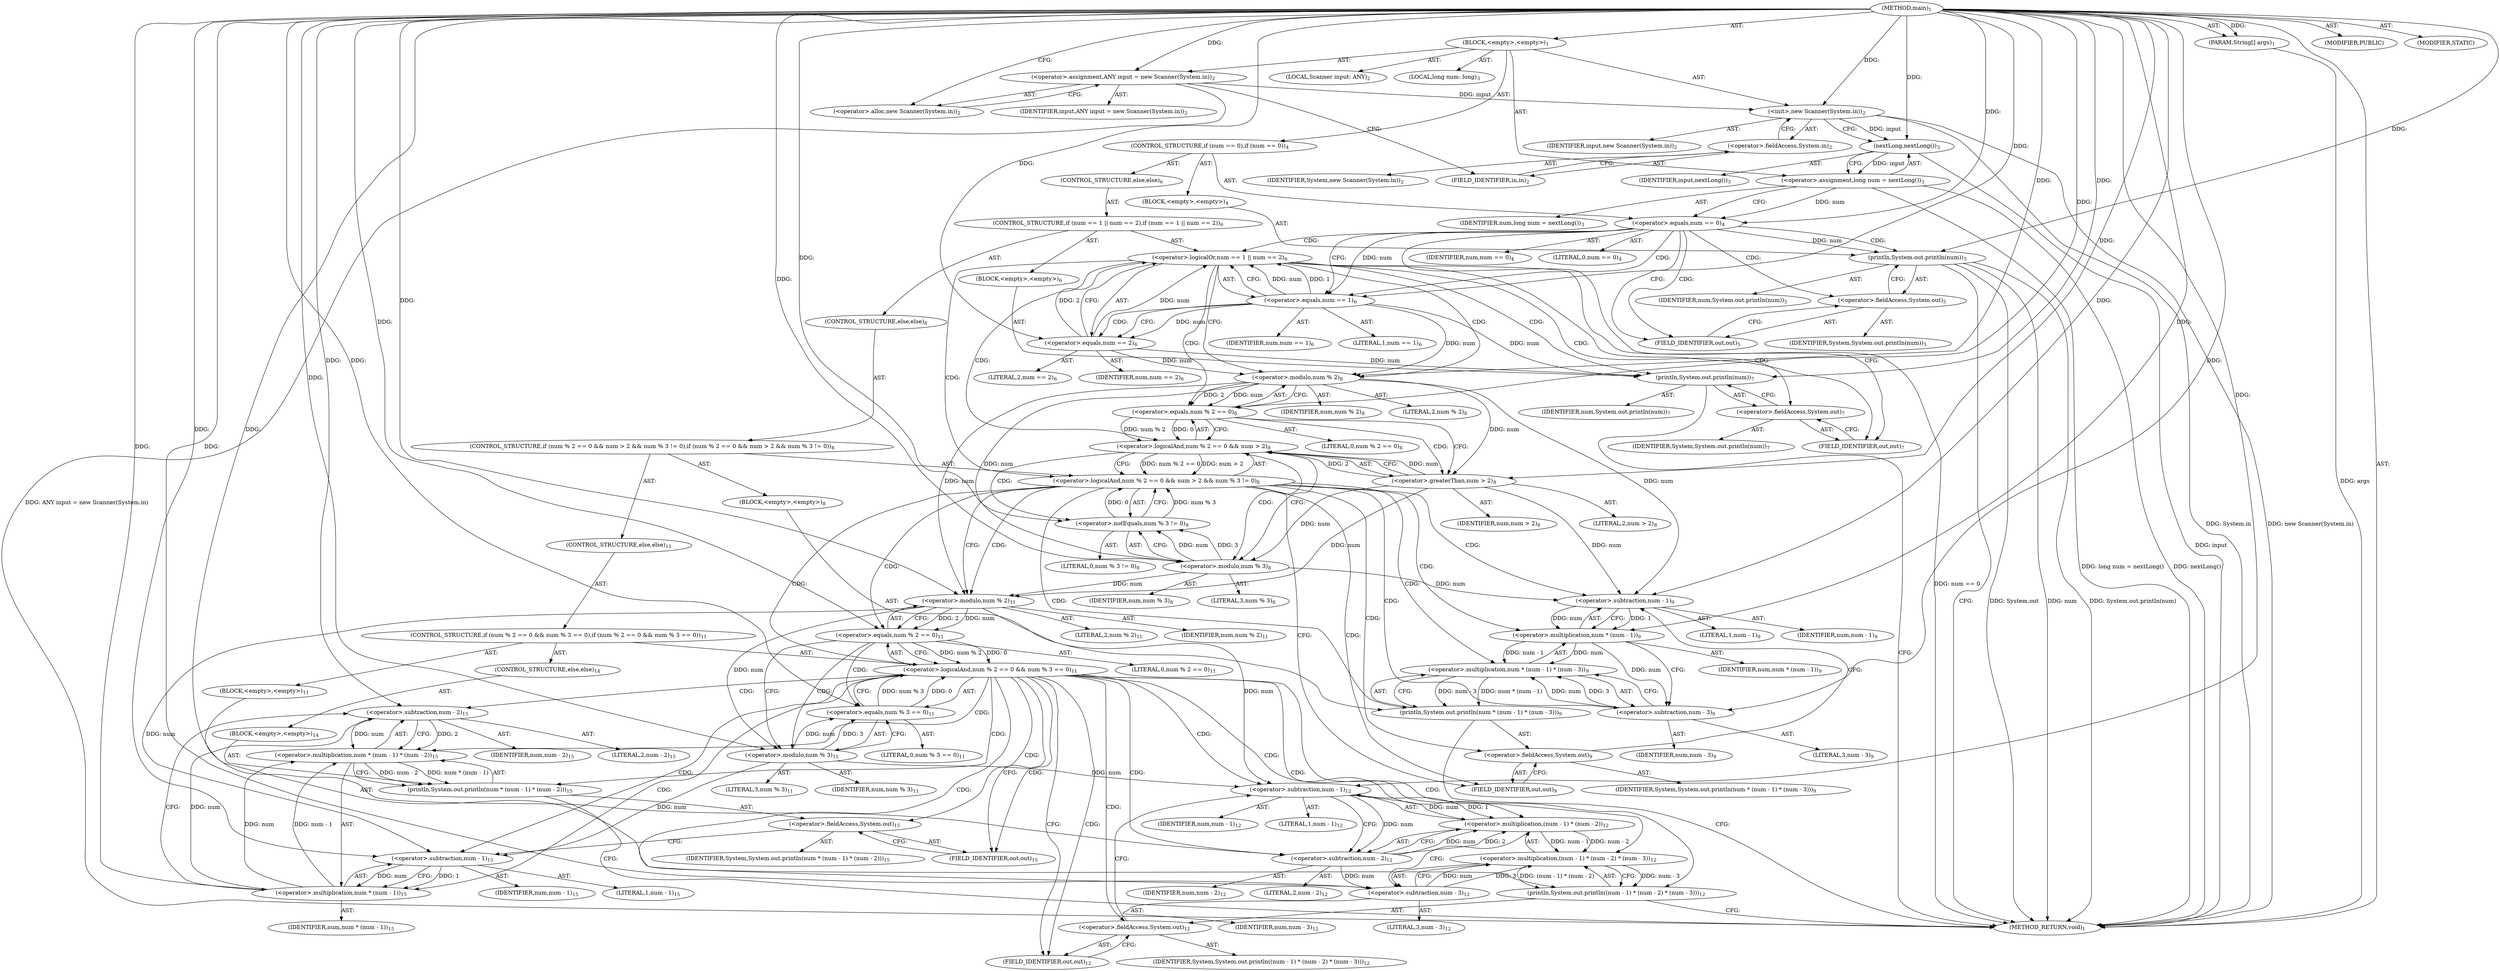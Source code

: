 digraph "main" {  
"19" [label = <(METHOD,main)<SUB>1</SUB>> ]
"20" [label = <(PARAM,String[] args)<SUB>1</SUB>> ]
"21" [label = <(BLOCK,&lt;empty&gt;,&lt;empty&gt;)<SUB>1</SUB>> ]
"4" [label = <(LOCAL,Scanner input: ANY)<SUB>2</SUB>> ]
"22" [label = <(&lt;operator&gt;.assignment,ANY input = new Scanner(System.in))<SUB>2</SUB>> ]
"23" [label = <(IDENTIFIER,input,ANY input = new Scanner(System.in))<SUB>2</SUB>> ]
"24" [label = <(&lt;operator&gt;.alloc,new Scanner(System.in))<SUB>2</SUB>> ]
"25" [label = <(&lt;init&gt;,new Scanner(System.in))<SUB>2</SUB>> ]
"3" [label = <(IDENTIFIER,input,new Scanner(System.in))<SUB>2</SUB>> ]
"26" [label = <(&lt;operator&gt;.fieldAccess,System.in)<SUB>2</SUB>> ]
"27" [label = <(IDENTIFIER,System,new Scanner(System.in))<SUB>2</SUB>> ]
"28" [label = <(FIELD_IDENTIFIER,in,in)<SUB>2</SUB>> ]
"29" [label = <(LOCAL,long num: long)<SUB>3</SUB>> ]
"30" [label = <(&lt;operator&gt;.assignment,long num = nextLong())<SUB>3</SUB>> ]
"31" [label = <(IDENTIFIER,num,long num = nextLong())<SUB>3</SUB>> ]
"32" [label = <(nextLong,nextLong())<SUB>3</SUB>> ]
"33" [label = <(IDENTIFIER,input,nextLong())<SUB>3</SUB>> ]
"34" [label = <(CONTROL_STRUCTURE,if (num == 0),if (num == 0))<SUB>4</SUB>> ]
"35" [label = <(&lt;operator&gt;.equals,num == 0)<SUB>4</SUB>> ]
"36" [label = <(IDENTIFIER,num,num == 0)<SUB>4</SUB>> ]
"37" [label = <(LITERAL,0,num == 0)<SUB>4</SUB>> ]
"38" [label = <(BLOCK,&lt;empty&gt;,&lt;empty&gt;)<SUB>4</SUB>> ]
"39" [label = <(println,System.out.println(num))<SUB>5</SUB>> ]
"40" [label = <(&lt;operator&gt;.fieldAccess,System.out)<SUB>5</SUB>> ]
"41" [label = <(IDENTIFIER,System,System.out.println(num))<SUB>5</SUB>> ]
"42" [label = <(FIELD_IDENTIFIER,out,out)<SUB>5</SUB>> ]
"43" [label = <(IDENTIFIER,num,System.out.println(num))<SUB>5</SUB>> ]
"44" [label = <(CONTROL_STRUCTURE,else,else)<SUB>6</SUB>> ]
"45" [label = <(CONTROL_STRUCTURE,if (num == 1 || num == 2),if (num == 1 || num == 2))<SUB>6</SUB>> ]
"46" [label = <(&lt;operator&gt;.logicalOr,num == 1 || num == 2)<SUB>6</SUB>> ]
"47" [label = <(&lt;operator&gt;.equals,num == 1)<SUB>6</SUB>> ]
"48" [label = <(IDENTIFIER,num,num == 1)<SUB>6</SUB>> ]
"49" [label = <(LITERAL,1,num == 1)<SUB>6</SUB>> ]
"50" [label = <(&lt;operator&gt;.equals,num == 2)<SUB>6</SUB>> ]
"51" [label = <(IDENTIFIER,num,num == 2)<SUB>6</SUB>> ]
"52" [label = <(LITERAL,2,num == 2)<SUB>6</SUB>> ]
"53" [label = <(BLOCK,&lt;empty&gt;,&lt;empty&gt;)<SUB>6</SUB>> ]
"54" [label = <(println,System.out.println(num))<SUB>7</SUB>> ]
"55" [label = <(&lt;operator&gt;.fieldAccess,System.out)<SUB>7</SUB>> ]
"56" [label = <(IDENTIFIER,System,System.out.println(num))<SUB>7</SUB>> ]
"57" [label = <(FIELD_IDENTIFIER,out,out)<SUB>7</SUB>> ]
"58" [label = <(IDENTIFIER,num,System.out.println(num))<SUB>7</SUB>> ]
"59" [label = <(CONTROL_STRUCTURE,else,else)<SUB>8</SUB>> ]
"60" [label = <(CONTROL_STRUCTURE,if (num % 2 == 0 &amp;&amp; num &gt; 2 &amp;&amp; num % 3 != 0),if (num % 2 == 0 &amp;&amp; num &gt; 2 &amp;&amp; num % 3 != 0))<SUB>8</SUB>> ]
"61" [label = <(&lt;operator&gt;.logicalAnd,num % 2 == 0 &amp;&amp; num &gt; 2 &amp;&amp; num % 3 != 0)<SUB>8</SUB>> ]
"62" [label = <(&lt;operator&gt;.logicalAnd,num % 2 == 0 &amp;&amp; num &gt; 2)<SUB>8</SUB>> ]
"63" [label = <(&lt;operator&gt;.equals,num % 2 == 0)<SUB>8</SUB>> ]
"64" [label = <(&lt;operator&gt;.modulo,num % 2)<SUB>8</SUB>> ]
"65" [label = <(IDENTIFIER,num,num % 2)<SUB>8</SUB>> ]
"66" [label = <(LITERAL,2,num % 2)<SUB>8</SUB>> ]
"67" [label = <(LITERAL,0,num % 2 == 0)<SUB>8</SUB>> ]
"68" [label = <(&lt;operator&gt;.greaterThan,num &gt; 2)<SUB>8</SUB>> ]
"69" [label = <(IDENTIFIER,num,num &gt; 2)<SUB>8</SUB>> ]
"70" [label = <(LITERAL,2,num &gt; 2)<SUB>8</SUB>> ]
"71" [label = <(&lt;operator&gt;.notEquals,num % 3 != 0)<SUB>8</SUB>> ]
"72" [label = <(&lt;operator&gt;.modulo,num % 3)<SUB>8</SUB>> ]
"73" [label = <(IDENTIFIER,num,num % 3)<SUB>8</SUB>> ]
"74" [label = <(LITERAL,3,num % 3)<SUB>8</SUB>> ]
"75" [label = <(LITERAL,0,num % 3 != 0)<SUB>8</SUB>> ]
"76" [label = <(BLOCK,&lt;empty&gt;,&lt;empty&gt;)<SUB>8</SUB>> ]
"77" [label = <(println,System.out.println(num * (num - 1) * (num - 3)))<SUB>9</SUB>> ]
"78" [label = <(&lt;operator&gt;.fieldAccess,System.out)<SUB>9</SUB>> ]
"79" [label = <(IDENTIFIER,System,System.out.println(num * (num - 1) * (num - 3)))<SUB>9</SUB>> ]
"80" [label = <(FIELD_IDENTIFIER,out,out)<SUB>9</SUB>> ]
"81" [label = <(&lt;operator&gt;.multiplication,num * (num - 1) * (num - 3))<SUB>9</SUB>> ]
"82" [label = <(&lt;operator&gt;.multiplication,num * (num - 1))<SUB>9</SUB>> ]
"83" [label = <(IDENTIFIER,num,num * (num - 1))<SUB>9</SUB>> ]
"84" [label = <(&lt;operator&gt;.subtraction,num - 1)<SUB>9</SUB>> ]
"85" [label = <(IDENTIFIER,num,num - 1)<SUB>9</SUB>> ]
"86" [label = <(LITERAL,1,num - 1)<SUB>9</SUB>> ]
"87" [label = <(&lt;operator&gt;.subtraction,num - 3)<SUB>9</SUB>> ]
"88" [label = <(IDENTIFIER,num,num - 3)<SUB>9</SUB>> ]
"89" [label = <(LITERAL,3,num - 3)<SUB>9</SUB>> ]
"90" [label = <(CONTROL_STRUCTURE,else,else)<SUB>11</SUB>> ]
"91" [label = <(CONTROL_STRUCTURE,if (num % 2 == 0 &amp;&amp; num % 3 == 0),if (num % 2 == 0 &amp;&amp; num % 3 == 0))<SUB>11</SUB>> ]
"92" [label = <(&lt;operator&gt;.logicalAnd,num % 2 == 0 &amp;&amp; num % 3 == 0)<SUB>11</SUB>> ]
"93" [label = <(&lt;operator&gt;.equals,num % 2 == 0)<SUB>11</SUB>> ]
"94" [label = <(&lt;operator&gt;.modulo,num % 2)<SUB>11</SUB>> ]
"95" [label = <(IDENTIFIER,num,num % 2)<SUB>11</SUB>> ]
"96" [label = <(LITERAL,2,num % 2)<SUB>11</SUB>> ]
"97" [label = <(LITERAL,0,num % 2 == 0)<SUB>11</SUB>> ]
"98" [label = <(&lt;operator&gt;.equals,num % 3 == 0)<SUB>11</SUB>> ]
"99" [label = <(&lt;operator&gt;.modulo,num % 3)<SUB>11</SUB>> ]
"100" [label = <(IDENTIFIER,num,num % 3)<SUB>11</SUB>> ]
"101" [label = <(LITERAL,3,num % 3)<SUB>11</SUB>> ]
"102" [label = <(LITERAL,0,num % 3 == 0)<SUB>11</SUB>> ]
"103" [label = <(BLOCK,&lt;empty&gt;,&lt;empty&gt;)<SUB>11</SUB>> ]
"104" [label = <(println,System.out.println((num - 1) * (num - 2) * (num - 3)))<SUB>12</SUB>> ]
"105" [label = <(&lt;operator&gt;.fieldAccess,System.out)<SUB>12</SUB>> ]
"106" [label = <(IDENTIFIER,System,System.out.println((num - 1) * (num - 2) * (num - 3)))<SUB>12</SUB>> ]
"107" [label = <(FIELD_IDENTIFIER,out,out)<SUB>12</SUB>> ]
"108" [label = <(&lt;operator&gt;.multiplication,(num - 1) * (num - 2) * (num - 3))<SUB>12</SUB>> ]
"109" [label = <(&lt;operator&gt;.multiplication,(num - 1) * (num - 2))<SUB>12</SUB>> ]
"110" [label = <(&lt;operator&gt;.subtraction,num - 1)<SUB>12</SUB>> ]
"111" [label = <(IDENTIFIER,num,num - 1)<SUB>12</SUB>> ]
"112" [label = <(LITERAL,1,num - 1)<SUB>12</SUB>> ]
"113" [label = <(&lt;operator&gt;.subtraction,num - 2)<SUB>12</SUB>> ]
"114" [label = <(IDENTIFIER,num,num - 2)<SUB>12</SUB>> ]
"115" [label = <(LITERAL,2,num - 2)<SUB>12</SUB>> ]
"116" [label = <(&lt;operator&gt;.subtraction,num - 3)<SUB>12</SUB>> ]
"117" [label = <(IDENTIFIER,num,num - 3)<SUB>12</SUB>> ]
"118" [label = <(LITERAL,3,num - 3)<SUB>12</SUB>> ]
"119" [label = <(CONTROL_STRUCTURE,else,else)<SUB>14</SUB>> ]
"120" [label = <(BLOCK,&lt;empty&gt;,&lt;empty&gt;)<SUB>14</SUB>> ]
"121" [label = <(println,System.out.println(num * (num - 1) * (num - 2)))<SUB>15</SUB>> ]
"122" [label = <(&lt;operator&gt;.fieldAccess,System.out)<SUB>15</SUB>> ]
"123" [label = <(IDENTIFIER,System,System.out.println(num * (num - 1) * (num - 2)))<SUB>15</SUB>> ]
"124" [label = <(FIELD_IDENTIFIER,out,out)<SUB>15</SUB>> ]
"125" [label = <(&lt;operator&gt;.multiplication,num * (num - 1) * (num - 2))<SUB>15</SUB>> ]
"126" [label = <(&lt;operator&gt;.multiplication,num * (num - 1))<SUB>15</SUB>> ]
"127" [label = <(IDENTIFIER,num,num * (num - 1))<SUB>15</SUB>> ]
"128" [label = <(&lt;operator&gt;.subtraction,num - 1)<SUB>15</SUB>> ]
"129" [label = <(IDENTIFIER,num,num - 1)<SUB>15</SUB>> ]
"130" [label = <(LITERAL,1,num - 1)<SUB>15</SUB>> ]
"131" [label = <(&lt;operator&gt;.subtraction,num - 2)<SUB>15</SUB>> ]
"132" [label = <(IDENTIFIER,num,num - 2)<SUB>15</SUB>> ]
"133" [label = <(LITERAL,2,num - 2)<SUB>15</SUB>> ]
"134" [label = <(MODIFIER,PUBLIC)> ]
"135" [label = <(MODIFIER,STATIC)> ]
"136" [label = <(METHOD_RETURN,void)<SUB>1</SUB>> ]
  "19" -> "20"  [ label = "AST: "] 
  "19" -> "21"  [ label = "AST: "] 
  "19" -> "134"  [ label = "AST: "] 
  "19" -> "135"  [ label = "AST: "] 
  "19" -> "136"  [ label = "AST: "] 
  "21" -> "4"  [ label = "AST: "] 
  "21" -> "22"  [ label = "AST: "] 
  "21" -> "25"  [ label = "AST: "] 
  "21" -> "29"  [ label = "AST: "] 
  "21" -> "30"  [ label = "AST: "] 
  "21" -> "34"  [ label = "AST: "] 
  "22" -> "23"  [ label = "AST: "] 
  "22" -> "24"  [ label = "AST: "] 
  "25" -> "3"  [ label = "AST: "] 
  "25" -> "26"  [ label = "AST: "] 
  "26" -> "27"  [ label = "AST: "] 
  "26" -> "28"  [ label = "AST: "] 
  "30" -> "31"  [ label = "AST: "] 
  "30" -> "32"  [ label = "AST: "] 
  "32" -> "33"  [ label = "AST: "] 
  "34" -> "35"  [ label = "AST: "] 
  "34" -> "38"  [ label = "AST: "] 
  "34" -> "44"  [ label = "AST: "] 
  "35" -> "36"  [ label = "AST: "] 
  "35" -> "37"  [ label = "AST: "] 
  "38" -> "39"  [ label = "AST: "] 
  "39" -> "40"  [ label = "AST: "] 
  "39" -> "43"  [ label = "AST: "] 
  "40" -> "41"  [ label = "AST: "] 
  "40" -> "42"  [ label = "AST: "] 
  "44" -> "45"  [ label = "AST: "] 
  "45" -> "46"  [ label = "AST: "] 
  "45" -> "53"  [ label = "AST: "] 
  "45" -> "59"  [ label = "AST: "] 
  "46" -> "47"  [ label = "AST: "] 
  "46" -> "50"  [ label = "AST: "] 
  "47" -> "48"  [ label = "AST: "] 
  "47" -> "49"  [ label = "AST: "] 
  "50" -> "51"  [ label = "AST: "] 
  "50" -> "52"  [ label = "AST: "] 
  "53" -> "54"  [ label = "AST: "] 
  "54" -> "55"  [ label = "AST: "] 
  "54" -> "58"  [ label = "AST: "] 
  "55" -> "56"  [ label = "AST: "] 
  "55" -> "57"  [ label = "AST: "] 
  "59" -> "60"  [ label = "AST: "] 
  "60" -> "61"  [ label = "AST: "] 
  "60" -> "76"  [ label = "AST: "] 
  "60" -> "90"  [ label = "AST: "] 
  "61" -> "62"  [ label = "AST: "] 
  "61" -> "71"  [ label = "AST: "] 
  "62" -> "63"  [ label = "AST: "] 
  "62" -> "68"  [ label = "AST: "] 
  "63" -> "64"  [ label = "AST: "] 
  "63" -> "67"  [ label = "AST: "] 
  "64" -> "65"  [ label = "AST: "] 
  "64" -> "66"  [ label = "AST: "] 
  "68" -> "69"  [ label = "AST: "] 
  "68" -> "70"  [ label = "AST: "] 
  "71" -> "72"  [ label = "AST: "] 
  "71" -> "75"  [ label = "AST: "] 
  "72" -> "73"  [ label = "AST: "] 
  "72" -> "74"  [ label = "AST: "] 
  "76" -> "77"  [ label = "AST: "] 
  "77" -> "78"  [ label = "AST: "] 
  "77" -> "81"  [ label = "AST: "] 
  "78" -> "79"  [ label = "AST: "] 
  "78" -> "80"  [ label = "AST: "] 
  "81" -> "82"  [ label = "AST: "] 
  "81" -> "87"  [ label = "AST: "] 
  "82" -> "83"  [ label = "AST: "] 
  "82" -> "84"  [ label = "AST: "] 
  "84" -> "85"  [ label = "AST: "] 
  "84" -> "86"  [ label = "AST: "] 
  "87" -> "88"  [ label = "AST: "] 
  "87" -> "89"  [ label = "AST: "] 
  "90" -> "91"  [ label = "AST: "] 
  "91" -> "92"  [ label = "AST: "] 
  "91" -> "103"  [ label = "AST: "] 
  "91" -> "119"  [ label = "AST: "] 
  "92" -> "93"  [ label = "AST: "] 
  "92" -> "98"  [ label = "AST: "] 
  "93" -> "94"  [ label = "AST: "] 
  "93" -> "97"  [ label = "AST: "] 
  "94" -> "95"  [ label = "AST: "] 
  "94" -> "96"  [ label = "AST: "] 
  "98" -> "99"  [ label = "AST: "] 
  "98" -> "102"  [ label = "AST: "] 
  "99" -> "100"  [ label = "AST: "] 
  "99" -> "101"  [ label = "AST: "] 
  "103" -> "104"  [ label = "AST: "] 
  "104" -> "105"  [ label = "AST: "] 
  "104" -> "108"  [ label = "AST: "] 
  "105" -> "106"  [ label = "AST: "] 
  "105" -> "107"  [ label = "AST: "] 
  "108" -> "109"  [ label = "AST: "] 
  "108" -> "116"  [ label = "AST: "] 
  "109" -> "110"  [ label = "AST: "] 
  "109" -> "113"  [ label = "AST: "] 
  "110" -> "111"  [ label = "AST: "] 
  "110" -> "112"  [ label = "AST: "] 
  "113" -> "114"  [ label = "AST: "] 
  "113" -> "115"  [ label = "AST: "] 
  "116" -> "117"  [ label = "AST: "] 
  "116" -> "118"  [ label = "AST: "] 
  "119" -> "120"  [ label = "AST: "] 
  "120" -> "121"  [ label = "AST: "] 
  "121" -> "122"  [ label = "AST: "] 
  "121" -> "125"  [ label = "AST: "] 
  "122" -> "123"  [ label = "AST: "] 
  "122" -> "124"  [ label = "AST: "] 
  "125" -> "126"  [ label = "AST: "] 
  "125" -> "131"  [ label = "AST: "] 
  "126" -> "127"  [ label = "AST: "] 
  "126" -> "128"  [ label = "AST: "] 
  "128" -> "129"  [ label = "AST: "] 
  "128" -> "130"  [ label = "AST: "] 
  "131" -> "132"  [ label = "AST: "] 
  "131" -> "133"  [ label = "AST: "] 
  "22" -> "28"  [ label = "CFG: "] 
  "25" -> "32"  [ label = "CFG: "] 
  "30" -> "35"  [ label = "CFG: "] 
  "24" -> "22"  [ label = "CFG: "] 
  "26" -> "25"  [ label = "CFG: "] 
  "32" -> "30"  [ label = "CFG: "] 
  "35" -> "42"  [ label = "CFG: "] 
  "35" -> "47"  [ label = "CFG: "] 
  "28" -> "26"  [ label = "CFG: "] 
  "39" -> "136"  [ label = "CFG: "] 
  "40" -> "39"  [ label = "CFG: "] 
  "46" -> "57"  [ label = "CFG: "] 
  "46" -> "64"  [ label = "CFG: "] 
  "42" -> "40"  [ label = "CFG: "] 
  "47" -> "46"  [ label = "CFG: "] 
  "47" -> "50"  [ label = "CFG: "] 
  "50" -> "46"  [ label = "CFG: "] 
  "54" -> "136"  [ label = "CFG: "] 
  "55" -> "54"  [ label = "CFG: "] 
  "61" -> "80"  [ label = "CFG: "] 
  "61" -> "94"  [ label = "CFG: "] 
  "57" -> "55"  [ label = "CFG: "] 
  "62" -> "61"  [ label = "CFG: "] 
  "62" -> "72"  [ label = "CFG: "] 
  "71" -> "61"  [ label = "CFG: "] 
  "77" -> "136"  [ label = "CFG: "] 
  "63" -> "62"  [ label = "CFG: "] 
  "63" -> "68"  [ label = "CFG: "] 
  "68" -> "62"  [ label = "CFG: "] 
  "72" -> "71"  [ label = "CFG: "] 
  "78" -> "84"  [ label = "CFG: "] 
  "81" -> "77"  [ label = "CFG: "] 
  "92" -> "107"  [ label = "CFG: "] 
  "92" -> "124"  [ label = "CFG: "] 
  "64" -> "63"  [ label = "CFG: "] 
  "80" -> "78"  [ label = "CFG: "] 
  "82" -> "87"  [ label = "CFG: "] 
  "87" -> "81"  [ label = "CFG: "] 
  "93" -> "92"  [ label = "CFG: "] 
  "93" -> "99"  [ label = "CFG: "] 
  "98" -> "92"  [ label = "CFG: "] 
  "104" -> "136"  [ label = "CFG: "] 
  "84" -> "82"  [ label = "CFG: "] 
  "94" -> "93"  [ label = "CFG: "] 
  "99" -> "98"  [ label = "CFG: "] 
  "105" -> "110"  [ label = "CFG: "] 
  "108" -> "104"  [ label = "CFG: "] 
  "121" -> "136"  [ label = "CFG: "] 
  "107" -> "105"  [ label = "CFG: "] 
  "109" -> "116"  [ label = "CFG: "] 
  "116" -> "108"  [ label = "CFG: "] 
  "122" -> "128"  [ label = "CFG: "] 
  "125" -> "121"  [ label = "CFG: "] 
  "110" -> "113"  [ label = "CFG: "] 
  "113" -> "109"  [ label = "CFG: "] 
  "124" -> "122"  [ label = "CFG: "] 
  "126" -> "131"  [ label = "CFG: "] 
  "131" -> "125"  [ label = "CFG: "] 
  "128" -> "126"  [ label = "CFG: "] 
  "19" -> "24"  [ label = "CFG: "] 
  "20" -> "136"  [ label = "DDG: args"] 
  "22" -> "136"  [ label = "DDG: ANY input = new Scanner(System.in)"] 
  "25" -> "136"  [ label = "DDG: System.in"] 
  "25" -> "136"  [ label = "DDG: new Scanner(System.in)"] 
  "32" -> "136"  [ label = "DDG: input"] 
  "30" -> "136"  [ label = "DDG: nextLong()"] 
  "30" -> "136"  [ label = "DDG: long num = nextLong()"] 
  "35" -> "136"  [ label = "DDG: num == 0"] 
  "39" -> "136"  [ label = "DDG: System.out"] 
  "39" -> "136"  [ label = "DDG: num"] 
  "39" -> "136"  [ label = "DDG: System.out.println(num)"] 
  "19" -> "20"  [ label = "DDG: "] 
  "19" -> "22"  [ label = "DDG: "] 
  "32" -> "30"  [ label = "DDG: input"] 
  "22" -> "25"  [ label = "DDG: input"] 
  "19" -> "25"  [ label = "DDG: "] 
  "25" -> "32"  [ label = "DDG: input"] 
  "19" -> "32"  [ label = "DDG: "] 
  "30" -> "35"  [ label = "DDG: num"] 
  "19" -> "35"  [ label = "DDG: "] 
  "35" -> "39"  [ label = "DDG: num"] 
  "19" -> "39"  [ label = "DDG: "] 
  "47" -> "46"  [ label = "DDG: num"] 
  "47" -> "46"  [ label = "DDG: 1"] 
  "50" -> "46"  [ label = "DDG: num"] 
  "50" -> "46"  [ label = "DDG: 2"] 
  "35" -> "47"  [ label = "DDG: num"] 
  "19" -> "47"  [ label = "DDG: "] 
  "47" -> "50"  [ label = "DDG: num"] 
  "19" -> "50"  [ label = "DDG: "] 
  "47" -> "54"  [ label = "DDG: num"] 
  "50" -> "54"  [ label = "DDG: num"] 
  "19" -> "54"  [ label = "DDG: "] 
  "62" -> "61"  [ label = "DDG: num % 2 == 0"] 
  "62" -> "61"  [ label = "DDG: num &gt; 2"] 
  "71" -> "61"  [ label = "DDG: num % 3"] 
  "71" -> "61"  [ label = "DDG: 0"] 
  "63" -> "62"  [ label = "DDG: num % 2"] 
  "63" -> "62"  [ label = "DDG: 0"] 
  "68" -> "62"  [ label = "DDG: num"] 
  "68" -> "62"  [ label = "DDG: 2"] 
  "72" -> "71"  [ label = "DDG: num"] 
  "72" -> "71"  [ label = "DDG: 3"] 
  "19" -> "71"  [ label = "DDG: "] 
  "81" -> "77"  [ label = "DDG: num * (num - 1)"] 
  "81" -> "77"  [ label = "DDG: num - 3"] 
  "64" -> "63"  [ label = "DDG: num"] 
  "64" -> "63"  [ label = "DDG: 2"] 
  "19" -> "63"  [ label = "DDG: "] 
  "64" -> "68"  [ label = "DDG: num"] 
  "19" -> "68"  [ label = "DDG: "] 
  "64" -> "72"  [ label = "DDG: num"] 
  "68" -> "72"  [ label = "DDG: num"] 
  "19" -> "72"  [ label = "DDG: "] 
  "82" -> "81"  [ label = "DDG: num"] 
  "82" -> "81"  [ label = "DDG: num - 1"] 
  "87" -> "81"  [ label = "DDG: num"] 
  "87" -> "81"  [ label = "DDG: 3"] 
  "93" -> "92"  [ label = "DDG: num % 2"] 
  "93" -> "92"  [ label = "DDG: 0"] 
  "98" -> "92"  [ label = "DDG: num % 3"] 
  "98" -> "92"  [ label = "DDG: 0"] 
  "47" -> "64"  [ label = "DDG: num"] 
  "50" -> "64"  [ label = "DDG: num"] 
  "19" -> "64"  [ label = "DDG: "] 
  "84" -> "82"  [ label = "DDG: num"] 
  "19" -> "82"  [ label = "DDG: "] 
  "84" -> "82"  [ label = "DDG: 1"] 
  "82" -> "87"  [ label = "DDG: num"] 
  "19" -> "87"  [ label = "DDG: "] 
  "94" -> "93"  [ label = "DDG: num"] 
  "94" -> "93"  [ label = "DDG: 2"] 
  "19" -> "93"  [ label = "DDG: "] 
  "99" -> "98"  [ label = "DDG: num"] 
  "99" -> "98"  [ label = "DDG: 3"] 
  "19" -> "98"  [ label = "DDG: "] 
  "108" -> "104"  [ label = "DDG: (num - 1) * (num - 2)"] 
  "108" -> "104"  [ label = "DDG: num - 3"] 
  "64" -> "84"  [ label = "DDG: num"] 
  "68" -> "84"  [ label = "DDG: num"] 
  "72" -> "84"  [ label = "DDG: num"] 
  "19" -> "84"  [ label = "DDG: "] 
  "64" -> "94"  [ label = "DDG: num"] 
  "68" -> "94"  [ label = "DDG: num"] 
  "72" -> "94"  [ label = "DDG: num"] 
  "19" -> "94"  [ label = "DDG: "] 
  "94" -> "99"  [ label = "DDG: num"] 
  "19" -> "99"  [ label = "DDG: "] 
  "109" -> "108"  [ label = "DDG: num - 1"] 
  "109" -> "108"  [ label = "DDG: num - 2"] 
  "116" -> "108"  [ label = "DDG: num"] 
  "116" -> "108"  [ label = "DDG: 3"] 
  "125" -> "121"  [ label = "DDG: num * (num - 1)"] 
  "125" -> "121"  [ label = "DDG: num - 2"] 
  "110" -> "109"  [ label = "DDG: num"] 
  "110" -> "109"  [ label = "DDG: 1"] 
  "113" -> "109"  [ label = "DDG: num"] 
  "113" -> "109"  [ label = "DDG: 2"] 
  "113" -> "116"  [ label = "DDG: num"] 
  "19" -> "116"  [ label = "DDG: "] 
  "126" -> "125"  [ label = "DDG: num"] 
  "126" -> "125"  [ label = "DDG: num - 1"] 
  "131" -> "125"  [ label = "DDG: num"] 
  "131" -> "125"  [ label = "DDG: 2"] 
  "94" -> "110"  [ label = "DDG: num"] 
  "99" -> "110"  [ label = "DDG: num"] 
  "19" -> "110"  [ label = "DDG: "] 
  "110" -> "113"  [ label = "DDG: num"] 
  "19" -> "113"  [ label = "DDG: "] 
  "128" -> "126"  [ label = "DDG: num"] 
  "19" -> "126"  [ label = "DDG: "] 
  "128" -> "126"  [ label = "DDG: 1"] 
  "126" -> "131"  [ label = "DDG: num"] 
  "19" -> "131"  [ label = "DDG: "] 
  "94" -> "128"  [ label = "DDG: num"] 
  "99" -> "128"  [ label = "DDG: num"] 
  "19" -> "128"  [ label = "DDG: "] 
  "35" -> "47"  [ label = "CDG: "] 
  "35" -> "42"  [ label = "CDG: "] 
  "35" -> "46"  [ label = "CDG: "] 
  "35" -> "40"  [ label = "CDG: "] 
  "35" -> "39"  [ label = "CDG: "] 
  "46" -> "64"  [ label = "CDG: "] 
  "46" -> "57"  [ label = "CDG: "] 
  "46" -> "54"  [ label = "CDG: "] 
  "46" -> "61"  [ label = "CDG: "] 
  "46" -> "63"  [ label = "CDG: "] 
  "46" -> "55"  [ label = "CDG: "] 
  "46" -> "62"  [ label = "CDG: "] 
  "47" -> "50"  [ label = "CDG: "] 
  "61" -> "94"  [ label = "CDG: "] 
  "61" -> "77"  [ label = "CDG: "] 
  "61" -> "81"  [ label = "CDG: "] 
  "61" -> "84"  [ label = "CDG: "] 
  "61" -> "92"  [ label = "CDG: "] 
  "61" -> "87"  [ label = "CDG: "] 
  "61" -> "82"  [ label = "CDG: "] 
  "61" -> "93"  [ label = "CDG: "] 
  "61" -> "80"  [ label = "CDG: "] 
  "61" -> "78"  [ label = "CDG: "] 
  "62" -> "72"  [ label = "CDG: "] 
  "62" -> "71"  [ label = "CDG: "] 
  "63" -> "68"  [ label = "CDG: "] 
  "92" -> "107"  [ label = "CDG: "] 
  "92" -> "113"  [ label = "CDG: "] 
  "92" -> "116"  [ label = "CDG: "] 
  "92" -> "122"  [ label = "CDG: "] 
  "92" -> "128"  [ label = "CDG: "] 
  "92" -> "131"  [ label = "CDG: "] 
  "92" -> "104"  [ label = "CDG: "] 
  "92" -> "121"  [ label = "CDG: "] 
  "92" -> "126"  [ label = "CDG: "] 
  "92" -> "105"  [ label = "CDG: "] 
  "92" -> "110"  [ label = "CDG: "] 
  "92" -> "124"  [ label = "CDG: "] 
  "92" -> "108"  [ label = "CDG: "] 
  "92" -> "125"  [ label = "CDG: "] 
  "92" -> "109"  [ label = "CDG: "] 
  "93" -> "98"  [ label = "CDG: "] 
  "93" -> "99"  [ label = "CDG: "] 
}

